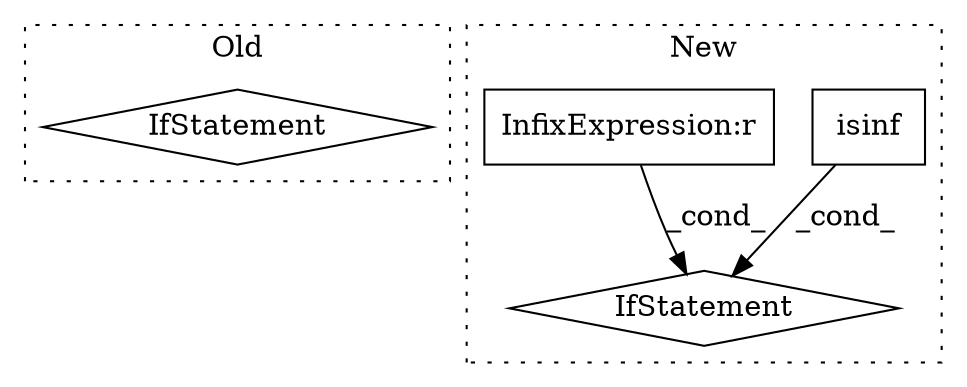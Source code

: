 digraph G {
subgraph cluster0 {
1 [label="IfStatement" a="25" s="801,822" l="4,2" shape="diamond"];
label = "Old";
style="dotted";
}
subgraph cluster1 {
2 [label="isinf" a="32" s="871,878" l="6,1" shape="box"];
3 [label="IfStatement" a="25" s="862,1014" l="4,2" shape="diamond"];
4 [label="InfixExpression:r" a="27" s="894" l="4" shape="box"];
label = "New";
style="dotted";
}
2 -> 3 [label="_cond_"];
4 -> 3 [label="_cond_"];
}